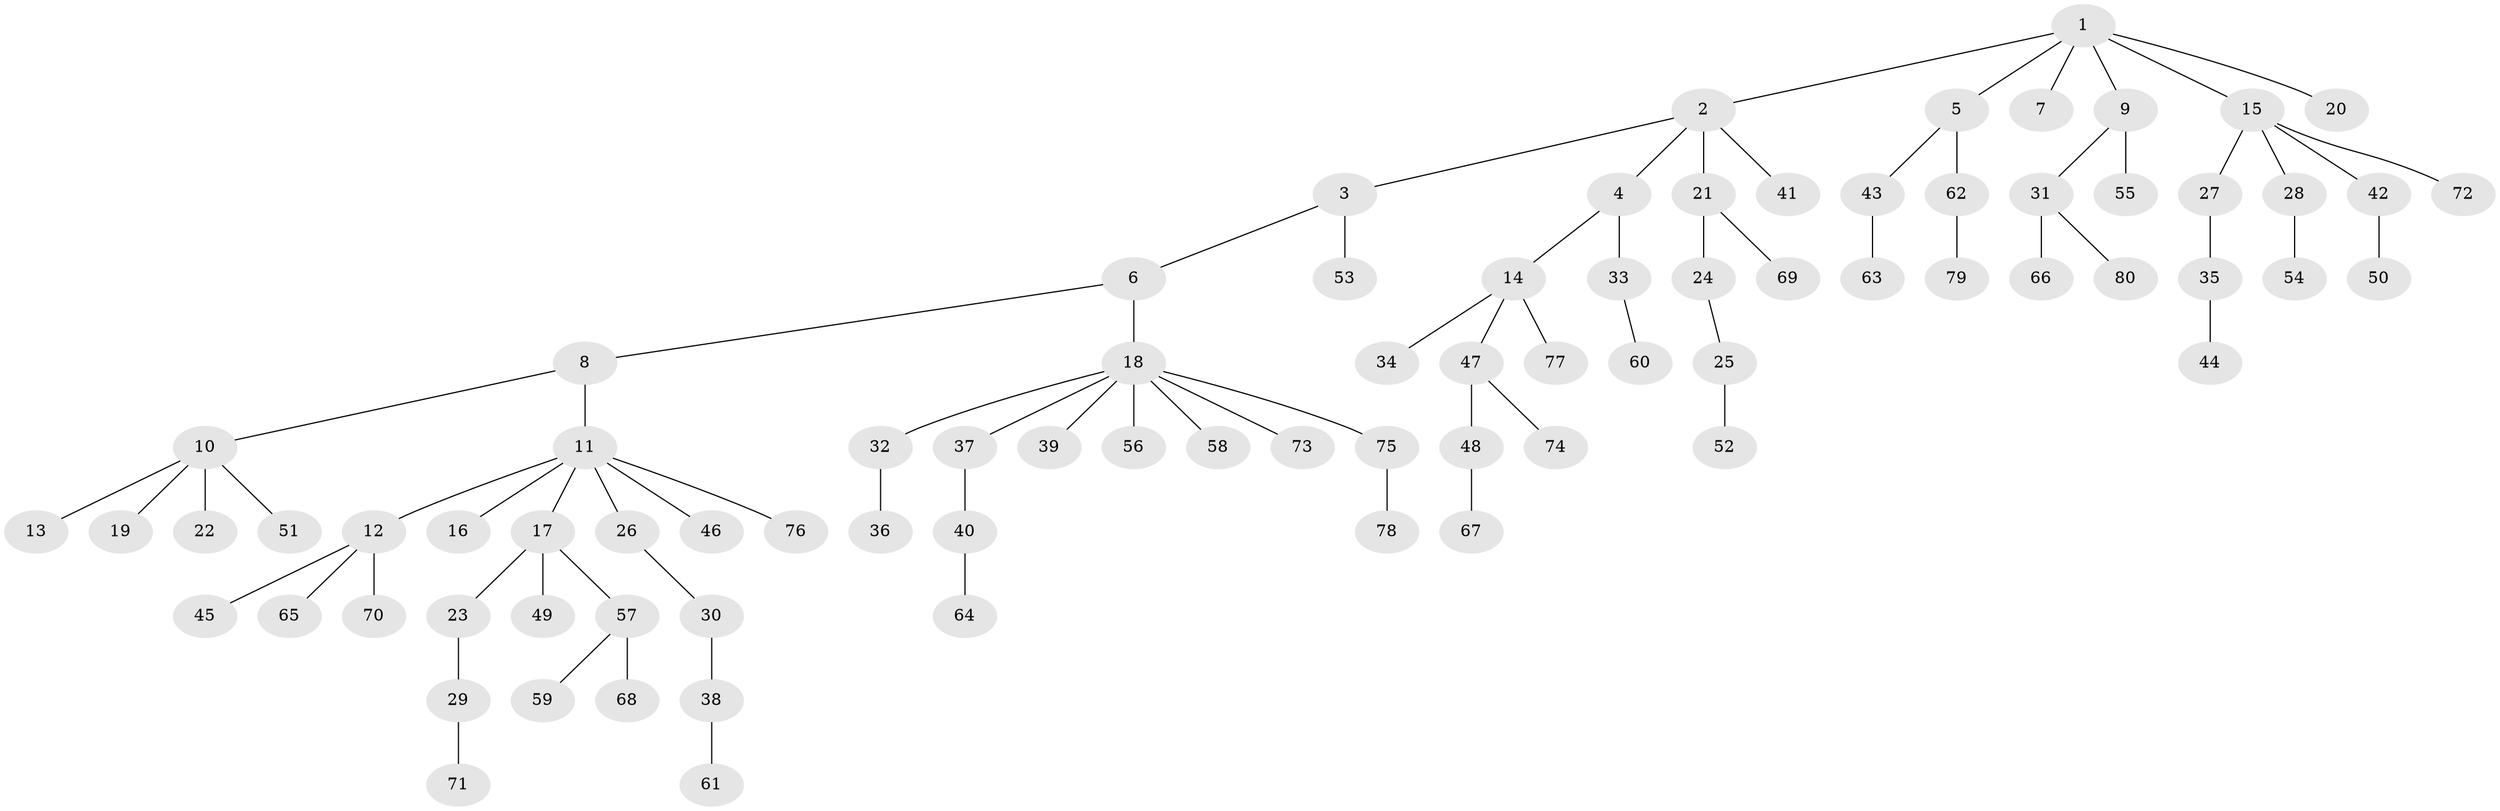 // coarse degree distribution, {5: 0.05660377358490566, 4: 0.07547169811320754, 3: 0.05660377358490566, 1: 0.6037735849056604, 2: 0.16981132075471697, 7: 0.03773584905660377}
// Generated by graph-tools (version 1.1) at 2025/24/03/03/25 07:24:05]
// undirected, 80 vertices, 79 edges
graph export_dot {
graph [start="1"]
  node [color=gray90,style=filled];
  1;
  2;
  3;
  4;
  5;
  6;
  7;
  8;
  9;
  10;
  11;
  12;
  13;
  14;
  15;
  16;
  17;
  18;
  19;
  20;
  21;
  22;
  23;
  24;
  25;
  26;
  27;
  28;
  29;
  30;
  31;
  32;
  33;
  34;
  35;
  36;
  37;
  38;
  39;
  40;
  41;
  42;
  43;
  44;
  45;
  46;
  47;
  48;
  49;
  50;
  51;
  52;
  53;
  54;
  55;
  56;
  57;
  58;
  59;
  60;
  61;
  62;
  63;
  64;
  65;
  66;
  67;
  68;
  69;
  70;
  71;
  72;
  73;
  74;
  75;
  76;
  77;
  78;
  79;
  80;
  1 -- 2;
  1 -- 5;
  1 -- 7;
  1 -- 9;
  1 -- 15;
  1 -- 20;
  2 -- 3;
  2 -- 4;
  2 -- 21;
  2 -- 41;
  3 -- 6;
  3 -- 53;
  4 -- 14;
  4 -- 33;
  5 -- 43;
  5 -- 62;
  6 -- 8;
  6 -- 18;
  8 -- 10;
  8 -- 11;
  9 -- 31;
  9 -- 55;
  10 -- 13;
  10 -- 19;
  10 -- 22;
  10 -- 51;
  11 -- 12;
  11 -- 16;
  11 -- 17;
  11 -- 26;
  11 -- 46;
  11 -- 76;
  12 -- 45;
  12 -- 65;
  12 -- 70;
  14 -- 34;
  14 -- 47;
  14 -- 77;
  15 -- 27;
  15 -- 28;
  15 -- 42;
  15 -- 72;
  17 -- 23;
  17 -- 49;
  17 -- 57;
  18 -- 32;
  18 -- 37;
  18 -- 39;
  18 -- 56;
  18 -- 58;
  18 -- 73;
  18 -- 75;
  21 -- 24;
  21 -- 69;
  23 -- 29;
  24 -- 25;
  25 -- 52;
  26 -- 30;
  27 -- 35;
  28 -- 54;
  29 -- 71;
  30 -- 38;
  31 -- 66;
  31 -- 80;
  32 -- 36;
  33 -- 60;
  35 -- 44;
  37 -- 40;
  38 -- 61;
  40 -- 64;
  42 -- 50;
  43 -- 63;
  47 -- 48;
  47 -- 74;
  48 -- 67;
  57 -- 59;
  57 -- 68;
  62 -- 79;
  75 -- 78;
}
